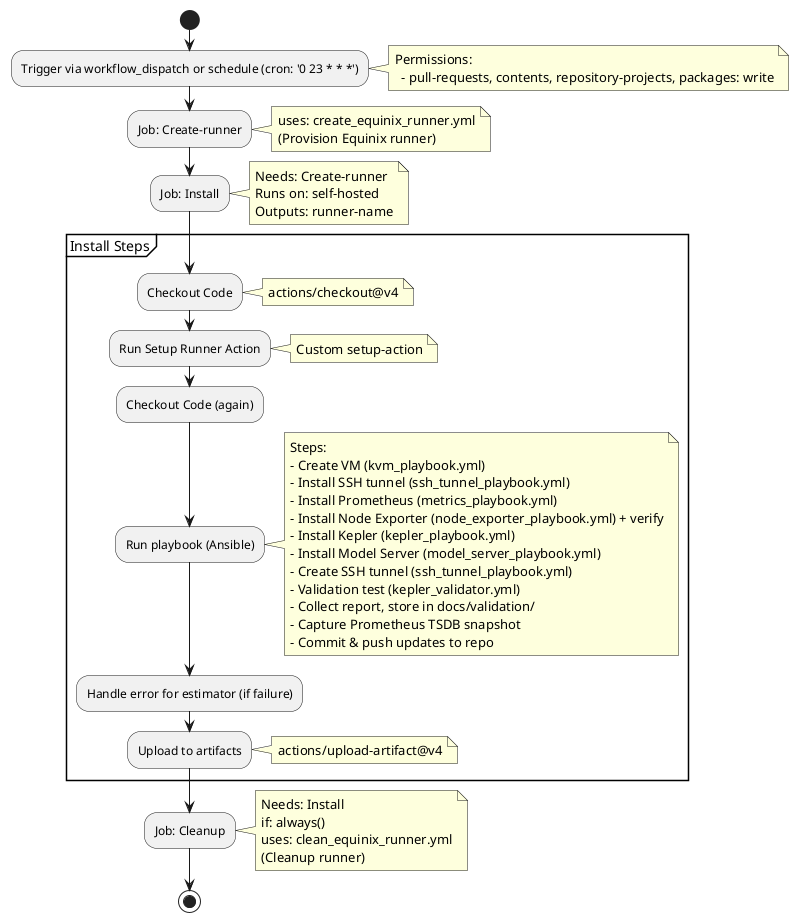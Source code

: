 @startuml
!define RECTANGLE class

start

:Trigger via workflow_dispatch or schedule (cron: '0 23 * * *');
note right
  Permissions:
    - pull-requests, contents, repository-projects, packages: write
end note

:Job: Create-runner;
note right
  uses: create_equinix_runner.yml
  (Provision Equinix runner)
end note

:Job: Install;
note right
  Needs: Create-runner
  Runs on: self-hosted
  Outputs: runner-name
end note

partition "Install Steps" {
    :Checkout Code;
    note right
      actions/checkout@v4
    end note

    :Run Setup Runner Action;
    note right
      Custom setup-action
    end note

    :Checkout Code (again);

    :Run playbook (Ansible);
    note right
      Steps:
      - Create VM (kvm_playbook.yml)
      - Install SSH tunnel (ssh_tunnel_playbook.yml)
      - Install Prometheus (metrics_playbook.yml)
      - Install Node Exporter (node_exporter_playbook.yml) + verify
      - Install Kepler (kepler_playbook.yml)
      - Install Model Server (model_server_playbook.yml)
      - Create SSH tunnel (ssh_tunnel_playbook.yml)
      - Validation test (kepler_validator.yml)
      - Collect report, store in docs/validation/
      - Capture Prometheus TSDB snapshot
      - Commit & push updates to repo
    end note

    :Handle error for estimator (if failure);

    :Upload to artifacts;
    note right
      actions/upload-artifact@v4
    end note
}

:Job: Cleanup;
note right
  Needs: Install
  if: always()
  uses: clean_equinix_runner.yml
  (Cleanup runner)
end note

stop
@enduml
